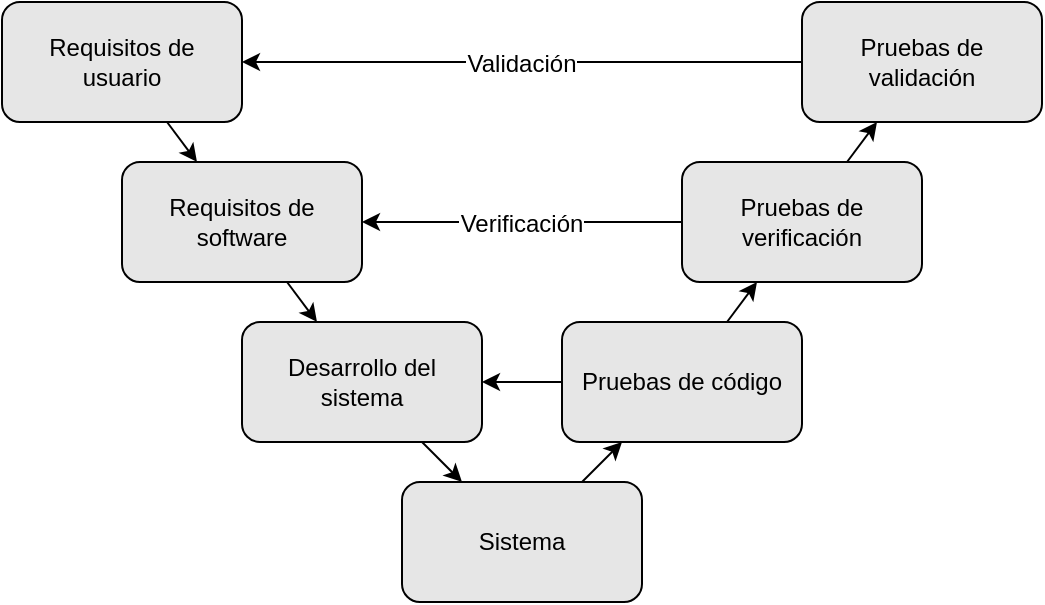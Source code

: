 <mxfile version="26.0.11">
  <diagram name="Page-1" id="AxPtHdRor6Aiwiir0-93">
    <mxGraphModel dx="914" dy="527" grid="1" gridSize="10" guides="1" tooltips="1" connect="1" arrows="1" fold="1" page="1" pageScale="1" pageWidth="850" pageHeight="1100" math="0" shadow="0">
      <root>
        <mxCell id="0" />
        <mxCell id="1" parent="0" />
        <mxCell id="vacKTOtJQ9fs-9gSOZtW-5" value="" style="rounded=0;orthogonalLoop=1;jettySize=auto;" edge="1" parent="1" source="vacKTOtJQ9fs-9gSOZtW-1" target="vacKTOtJQ9fs-9gSOZtW-2">
          <mxGeometry relative="1" as="geometry" />
        </mxCell>
        <mxCell id="vacKTOtJQ9fs-9gSOZtW-1" value="Requisitos de usuario" style="rounded=1;spacingLeft=5;spacingRight=5;fillColor=#E6E6E6;whiteSpace=wrap;" vertex="1" parent="1">
          <mxGeometry x="40" y="200" width="120" height="60" as="geometry" />
        </mxCell>
        <mxCell id="vacKTOtJQ9fs-9gSOZtW-6" value="" style="rounded=0;orthogonalLoop=1;jettySize=auto;" edge="1" parent="1" source="vacKTOtJQ9fs-9gSOZtW-2" target="vacKTOtJQ9fs-9gSOZtW-3">
          <mxGeometry relative="1" as="geometry" />
        </mxCell>
        <mxCell id="vacKTOtJQ9fs-9gSOZtW-2" value="Requisitos de software" style="rounded=1;spacingLeft=5;spacingRight=5;fillColor=#E6E6E6;whiteSpace=wrap;" vertex="1" parent="1">
          <mxGeometry x="100" y="280" width="120" height="60" as="geometry" />
        </mxCell>
        <mxCell id="vacKTOtJQ9fs-9gSOZtW-7" value="" style="rounded=0;orthogonalLoop=1;jettySize=auto;" edge="1" parent="1" source="vacKTOtJQ9fs-9gSOZtW-3" target="vacKTOtJQ9fs-9gSOZtW-4">
          <mxGeometry relative="1" as="geometry" />
        </mxCell>
        <mxCell id="vacKTOtJQ9fs-9gSOZtW-3" value="Desarrollo del sistema" style="rounded=1;spacingLeft=5;spacingRight=5;fillColor=#E6E6E6;whiteSpace=wrap;" vertex="1" parent="1">
          <mxGeometry x="160" y="360" width="120" height="60" as="geometry" />
        </mxCell>
        <mxCell id="vacKTOtJQ9fs-9gSOZtW-9" value="" style="rounded=0;orthogonalLoop=1;jettySize=auto;" edge="1" parent="1" source="vacKTOtJQ9fs-9gSOZtW-4" target="vacKTOtJQ9fs-9gSOZtW-8">
          <mxGeometry relative="1" as="geometry" />
        </mxCell>
        <mxCell id="vacKTOtJQ9fs-9gSOZtW-4" value="Sistema" style="rounded=1;spacingLeft=5;spacingRight=5;fillColor=#E6E6E6;whiteSpace=wrap;" vertex="1" parent="1">
          <mxGeometry x="240" y="440" width="120" height="60" as="geometry" />
        </mxCell>
        <mxCell id="vacKTOtJQ9fs-9gSOZtW-11" value="" style="edgeStyle=orthogonalEdgeStyle;rounded=0;orthogonalLoop=1;jettySize=auto;" edge="1" parent="1" source="vacKTOtJQ9fs-9gSOZtW-8" target="vacKTOtJQ9fs-9gSOZtW-3">
          <mxGeometry relative="1" as="geometry" />
        </mxCell>
        <mxCell id="vacKTOtJQ9fs-9gSOZtW-15" value="" style="rounded=0;orthogonalLoop=1;jettySize=auto;" edge="1" parent="1" source="vacKTOtJQ9fs-9gSOZtW-8" target="vacKTOtJQ9fs-9gSOZtW-13">
          <mxGeometry relative="1" as="geometry" />
        </mxCell>
        <mxCell id="vacKTOtJQ9fs-9gSOZtW-8" value="Pruebas de código" style="rounded=1;spacingLeft=5;spacingRight=5;fillColor=#E6E6E6;whiteSpace=wrap;" vertex="1" parent="1">
          <mxGeometry x="320" y="360" width="120" height="60" as="geometry" />
        </mxCell>
        <mxCell id="vacKTOtJQ9fs-9gSOZtW-16" value="" style="rounded=0;orthogonalLoop=1;jettySize=auto;" edge="1" parent="1" source="vacKTOtJQ9fs-9gSOZtW-13" target="vacKTOtJQ9fs-9gSOZtW-14">
          <mxGeometry relative="1" as="geometry" />
        </mxCell>
        <mxCell id="vacKTOtJQ9fs-9gSOZtW-17" value="Verificación" style="edgeStyle=orthogonalEdgeStyle;rounded=0;orthogonalLoop=1;jettySize=auto;fontSize=12;" edge="1" parent="1" source="vacKTOtJQ9fs-9gSOZtW-13" target="vacKTOtJQ9fs-9gSOZtW-2">
          <mxGeometry relative="1" as="geometry" />
        </mxCell>
        <mxCell id="vacKTOtJQ9fs-9gSOZtW-13" value="Pruebas de verificación" style="rounded=1;spacingLeft=5;spacingRight=5;fillColor=#E6E6E6;whiteSpace=wrap;" vertex="1" parent="1">
          <mxGeometry x="380" y="280" width="120" height="60" as="geometry" />
        </mxCell>
        <mxCell id="vacKTOtJQ9fs-9gSOZtW-18" value="Validación" style="edgeStyle=orthogonalEdgeStyle;rounded=0;orthogonalLoop=1;jettySize=auto;fontSize=12;" edge="1" parent="1" source="vacKTOtJQ9fs-9gSOZtW-14" target="vacKTOtJQ9fs-9gSOZtW-1">
          <mxGeometry relative="1" as="geometry" />
        </mxCell>
        <mxCell id="vacKTOtJQ9fs-9gSOZtW-14" value="Pruebas de validación" style="rounded=1;spacingLeft=5;spacingRight=5;fillColor=#E6E6E6;whiteSpace=wrap;" vertex="1" parent="1">
          <mxGeometry x="440" y="200" width="120" height="60" as="geometry" />
        </mxCell>
      </root>
    </mxGraphModel>
  </diagram>
</mxfile>
